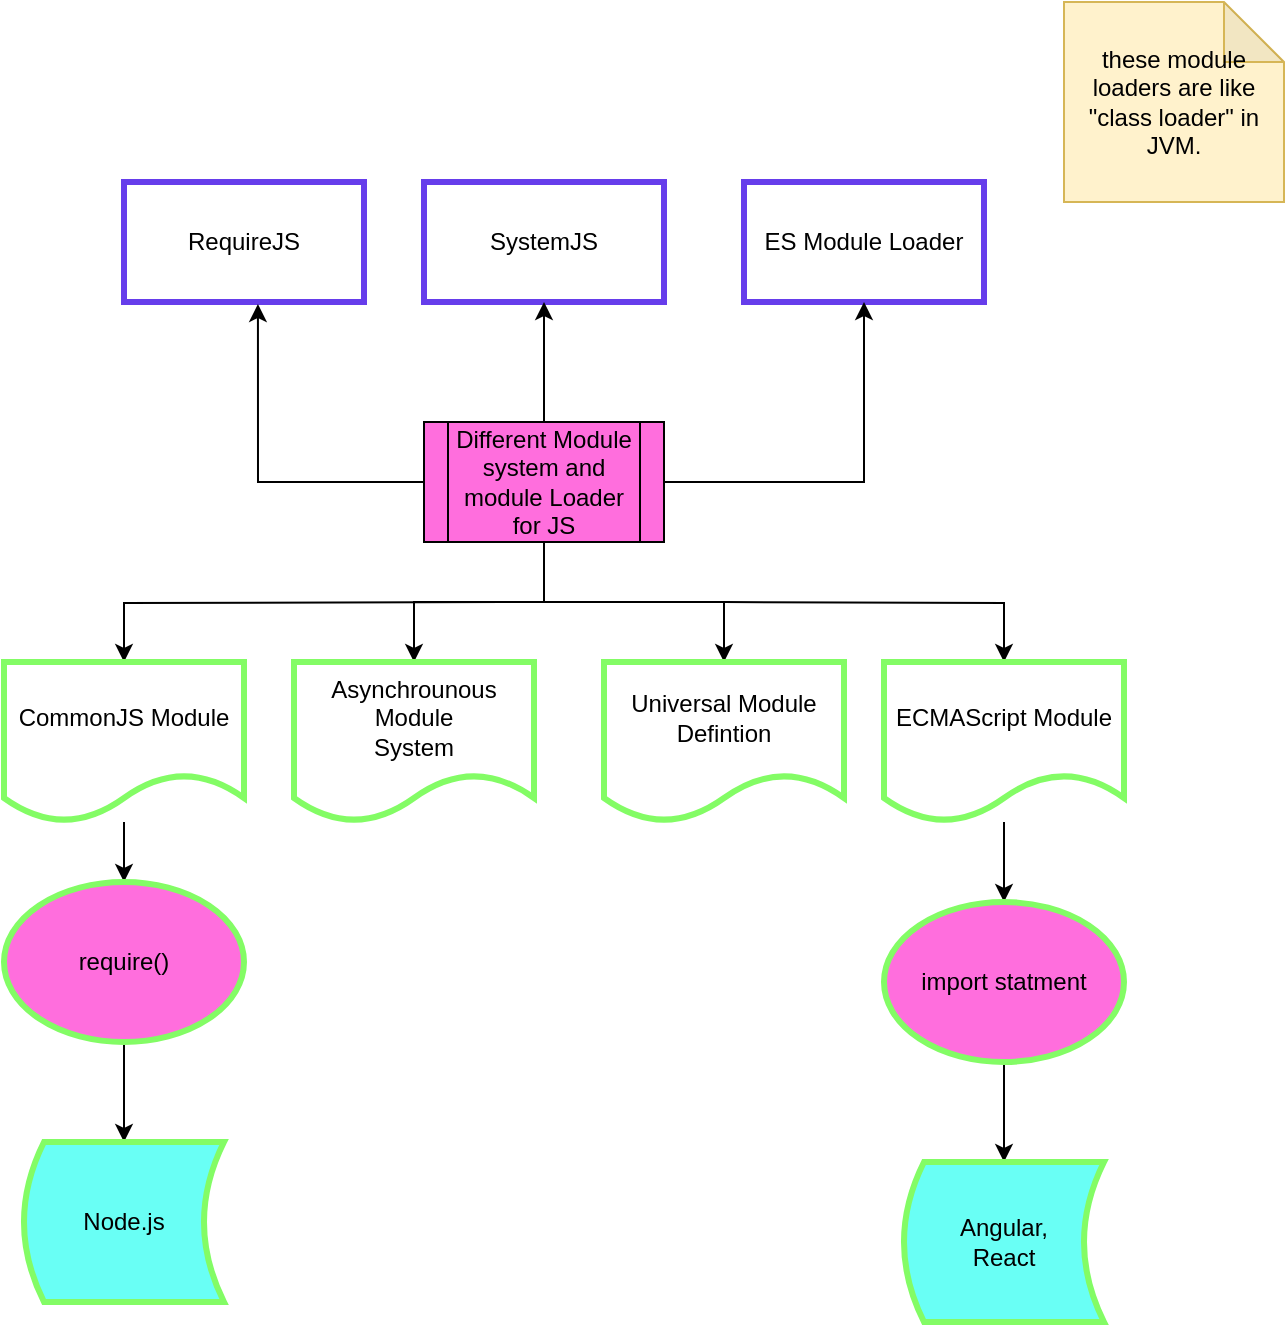 <mxfile version="11.3.0" type="device" pages="1"><diagram id="MBS4H1JbSkVVL1FWBibg" name="Page-1"><mxGraphModel dx="838" dy="480" grid="1" gridSize="10" guides="1" tooltips="1" connect="1" arrows="1" fold="1" page="1" pageScale="1" pageWidth="850" pageHeight="1100" math="0" shadow="0"><root><mxCell id="0"/><mxCell id="1" parent="0"/><mxCell id="5f7yPlnwoNBFLAWm_5AZ-1" value="SystemJS" style="rounded=0;whiteSpace=wrap;html=1;strokeWidth=3;strokeColor=#663DEB;" parent="1" vertex="1"><mxGeometry x="340" y="170" width="120" height="60" as="geometry"/></mxCell><mxCell id="5f7yPlnwoNBFLAWm_5AZ-2" value="ES Module Loader" style="rounded=0;whiteSpace=wrap;html=1;strokeWidth=3;strokeColor=#663DEB;" parent="1" vertex="1"><mxGeometry x="500" y="170" width="120" height="60" as="geometry"/></mxCell><mxCell id="5f7yPlnwoNBFLAWm_5AZ-3" value="RequireJS" style="rounded=0;whiteSpace=wrap;html=1;strokeWidth=3;strokeColor=#663DEB;" parent="1" vertex="1"><mxGeometry x="190" y="170" width="120" height="60" as="geometry"/></mxCell><mxCell id="5f7yPlnwoNBFLAWm_5AZ-5" style="edgeStyle=orthogonalEdgeStyle;rounded=0;orthogonalLoop=1;jettySize=auto;html=1;entryX=0.558;entryY=1.017;entryDx=0;entryDy=0;entryPerimeter=0;" parent="1" source="5f7yPlnwoNBFLAWm_5AZ-4" target="5f7yPlnwoNBFLAWm_5AZ-3" edge="1"><mxGeometry relative="1" as="geometry"/></mxCell><mxCell id="5f7yPlnwoNBFLAWm_5AZ-6" style="edgeStyle=orthogonalEdgeStyle;rounded=0;orthogonalLoop=1;jettySize=auto;html=1;entryX=0.5;entryY=1;entryDx=0;entryDy=0;" parent="1" source="5f7yPlnwoNBFLAWm_5AZ-4" target="5f7yPlnwoNBFLAWm_5AZ-2" edge="1"><mxGeometry relative="1" as="geometry"/></mxCell><mxCell id="5f7yPlnwoNBFLAWm_5AZ-7" style="edgeStyle=orthogonalEdgeStyle;rounded=0;orthogonalLoop=1;jettySize=auto;html=1;entryX=0.5;entryY=1;entryDx=0;entryDy=0;" parent="1" source="5f7yPlnwoNBFLAWm_5AZ-4" target="5f7yPlnwoNBFLAWm_5AZ-1" edge="1"><mxGeometry relative="1" as="geometry"/></mxCell><mxCell id="5f7yPlnwoNBFLAWm_5AZ-12" style="edgeStyle=orthogonalEdgeStyle;rounded=0;orthogonalLoop=1;jettySize=auto;html=1;" parent="1" source="5f7yPlnwoNBFLAWm_5AZ-4" target="5f7yPlnwoNBFLAWm_5AZ-11" edge="1"><mxGeometry relative="1" as="geometry"/></mxCell><mxCell id="5f7yPlnwoNBFLAWm_5AZ-13" style="edgeStyle=orthogonalEdgeStyle;rounded=0;orthogonalLoop=1;jettySize=auto;html=1;entryX=0.5;entryY=0;entryDx=0;entryDy=0;" parent="1" source="5f7yPlnwoNBFLAWm_5AZ-4" target="5f7yPlnwoNBFLAWm_5AZ-10" edge="1"><mxGeometry relative="1" as="geometry"/></mxCell><mxCell id="5f7yPlnwoNBFLAWm_5AZ-14" style="edgeStyle=orthogonalEdgeStyle;rounded=0;orthogonalLoop=1;jettySize=auto;html=1;entryX=0.5;entryY=0;entryDx=0;entryDy=0;" parent="1" target="5f7yPlnwoNBFLAWm_5AZ-9" edge="1"><mxGeometry relative="1" as="geometry"><mxPoint x="490" y="380" as="sourcePoint"/></mxGeometry></mxCell><mxCell id="5f7yPlnwoNBFLAWm_5AZ-15" style="edgeStyle=orthogonalEdgeStyle;rounded=0;orthogonalLoop=1;jettySize=auto;html=1;entryX=0.5;entryY=0;entryDx=0;entryDy=0;" parent="1" target="5f7yPlnwoNBFLAWm_5AZ-8" edge="1"><mxGeometry relative="1" as="geometry"><mxPoint x="380" y="380" as="sourcePoint"/></mxGeometry></mxCell><mxCell id="5f7yPlnwoNBFLAWm_5AZ-4" value="Different Module system and module Loader for JS" style="shape=process;whiteSpace=wrap;html=1;backgroundOutline=1;fillColor=#FF6EDD;" parent="1" vertex="1"><mxGeometry x="340" y="290" width="120" height="60" as="geometry"/></mxCell><mxCell id="5f7yPlnwoNBFLAWm_5AZ-18" style="edgeStyle=orthogonalEdgeStyle;rounded=0;orthogonalLoop=1;jettySize=auto;html=1;entryX=0.5;entryY=0;entryDx=0;entryDy=0;" parent="1" source="5f7yPlnwoNBFLAWm_5AZ-8" target="5f7yPlnwoNBFLAWm_5AZ-17" edge="1"><mxGeometry relative="1" as="geometry"/></mxCell><mxCell id="5f7yPlnwoNBFLAWm_5AZ-8" value="CommonJS Module" style="shape=document;whiteSpace=wrap;html=1;boundedLbl=1;strokeWidth=3;strokeColor=#83FC65;" parent="1" vertex="1"><mxGeometry x="130" y="410" width="120" height="80" as="geometry"/></mxCell><mxCell id="5f7yPlnwoNBFLAWm_5AZ-19" style="edgeStyle=orthogonalEdgeStyle;rounded=0;orthogonalLoop=1;jettySize=auto;html=1;entryX=0.5;entryY=0;entryDx=0;entryDy=0;" parent="1" source="5f7yPlnwoNBFLAWm_5AZ-9" target="5f7yPlnwoNBFLAWm_5AZ-16" edge="1"><mxGeometry relative="1" as="geometry"/></mxCell><mxCell id="5f7yPlnwoNBFLAWm_5AZ-9" value="ECMAScript Module" style="shape=document;whiteSpace=wrap;html=1;boundedLbl=1;strokeWidth=3;strokeColor=#83FC65;" parent="1" vertex="1"><mxGeometry x="570" y="410" width="120" height="80" as="geometry"/></mxCell><mxCell id="5f7yPlnwoNBFLAWm_5AZ-10" value="Universal Module Defintion" style="shape=document;whiteSpace=wrap;html=1;boundedLbl=1;strokeWidth=3;strokeColor=#83FC65;" parent="1" vertex="1"><mxGeometry x="430" y="410" width="120" height="80" as="geometry"/></mxCell><mxCell id="5f7yPlnwoNBFLAWm_5AZ-11" value="Asynchrounous Module&lt;br&gt;System" style="shape=document;whiteSpace=wrap;html=1;boundedLbl=1;strokeWidth=3;strokeColor=#83FC65;" parent="1" vertex="1"><mxGeometry x="275" y="410" width="120" height="80" as="geometry"/></mxCell><mxCell id="5f7yPlnwoNBFLAWm_5AZ-23" style="edgeStyle=orthogonalEdgeStyle;rounded=0;orthogonalLoop=1;jettySize=auto;html=1;entryX=0.5;entryY=0;entryDx=0;entryDy=0;" parent="1" source="5f7yPlnwoNBFLAWm_5AZ-16" target="5f7yPlnwoNBFLAWm_5AZ-21" edge="1"><mxGeometry relative="1" as="geometry"/></mxCell><mxCell id="5f7yPlnwoNBFLAWm_5AZ-16" value="import statment" style="ellipse;whiteSpace=wrap;html=1;strokeColor=#83FC65;strokeWidth=3;fillColor=#FF6EDD;" parent="1" vertex="1"><mxGeometry x="570" y="530" width="120" height="80" as="geometry"/></mxCell><mxCell id="5f7yPlnwoNBFLAWm_5AZ-22" style="edgeStyle=orthogonalEdgeStyle;rounded=0;orthogonalLoop=1;jettySize=auto;html=1;" parent="1" source="5f7yPlnwoNBFLAWm_5AZ-17" target="5f7yPlnwoNBFLAWm_5AZ-20" edge="1"><mxGeometry relative="1" as="geometry"/></mxCell><mxCell id="5f7yPlnwoNBFLAWm_5AZ-17" value="require()" style="ellipse;whiteSpace=wrap;html=1;strokeColor=#83FC65;strokeWidth=3;fillColor=#FF6EDD;" parent="1" vertex="1"><mxGeometry x="130" y="520" width="120" height="80" as="geometry"/></mxCell><mxCell id="5f7yPlnwoNBFLAWm_5AZ-20" value="Node.js" style="shape=dataStorage;whiteSpace=wrap;html=1;strokeColor=#83FC65;strokeWidth=3;fillColor=#69FFF5;" parent="1" vertex="1"><mxGeometry x="140" y="650" width="100" height="80" as="geometry"/></mxCell><mxCell id="5f7yPlnwoNBFLAWm_5AZ-21" value="Angular, &lt;br&gt;React" style="shape=dataStorage;whiteSpace=wrap;html=1;strokeColor=#83FC65;strokeWidth=3;fillColor=#69FFF5;" parent="1" vertex="1"><mxGeometry x="580" y="660" width="100" height="80" as="geometry"/></mxCell><mxCell id="GCSqti1341QBzuU8N2GQ-1" value="these module loaders are like &quot;class loader&quot; in JVM." style="shape=note;whiteSpace=wrap;html=1;backgroundOutline=1;darkOpacity=0.05;fillColor=#fff2cc;strokeColor=#d6b656;" vertex="1" parent="1"><mxGeometry x="660" y="80" width="110" height="100" as="geometry"/></mxCell></root></mxGraphModel></diagram></mxfile>